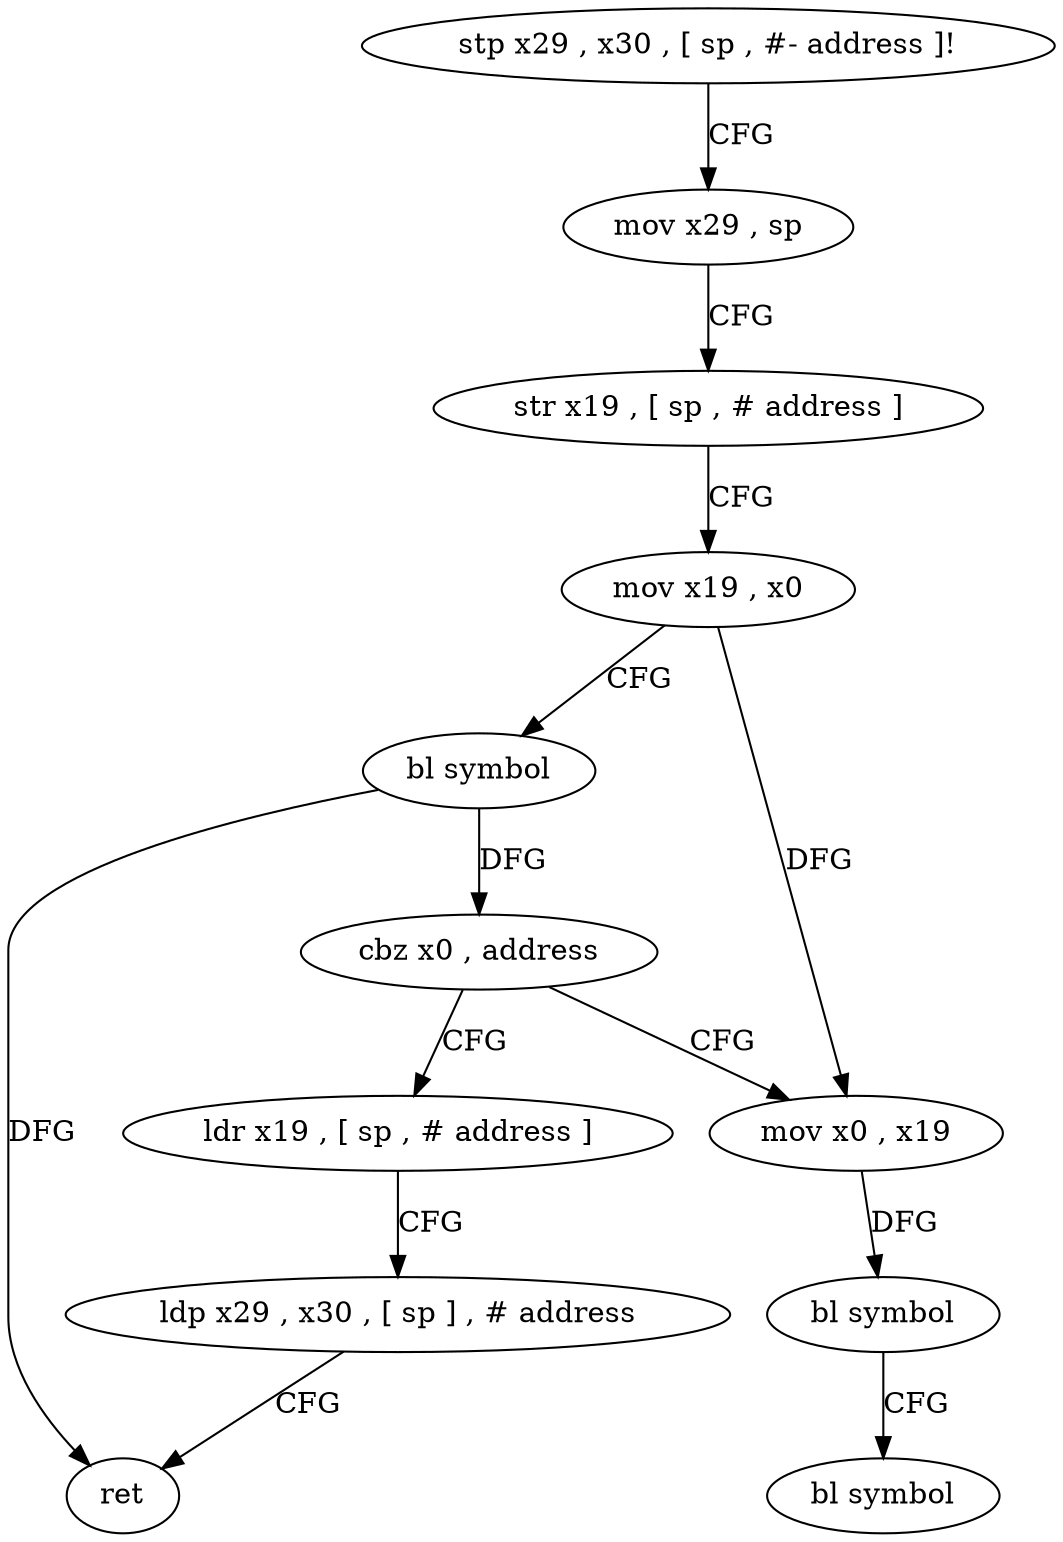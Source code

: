 digraph "func" {
"4262644" [label = "stp x29 , x30 , [ sp , #- address ]!" ]
"4262648" [label = "mov x29 , sp" ]
"4262652" [label = "str x19 , [ sp , # address ]" ]
"4262656" [label = "mov x19 , x0" ]
"4262660" [label = "bl symbol" ]
"4262664" [label = "cbz x0 , address" ]
"4262680" [label = "mov x0 , x19" ]
"4262668" [label = "ldr x19 , [ sp , # address ]" ]
"4262684" [label = "bl symbol" ]
"4262688" [label = "bl symbol" ]
"4262672" [label = "ldp x29 , x30 , [ sp ] , # address" ]
"4262676" [label = "ret" ]
"4262644" -> "4262648" [ label = "CFG" ]
"4262648" -> "4262652" [ label = "CFG" ]
"4262652" -> "4262656" [ label = "CFG" ]
"4262656" -> "4262660" [ label = "CFG" ]
"4262656" -> "4262680" [ label = "DFG" ]
"4262660" -> "4262664" [ label = "DFG" ]
"4262660" -> "4262676" [ label = "DFG" ]
"4262664" -> "4262680" [ label = "CFG" ]
"4262664" -> "4262668" [ label = "CFG" ]
"4262680" -> "4262684" [ label = "DFG" ]
"4262668" -> "4262672" [ label = "CFG" ]
"4262684" -> "4262688" [ label = "CFG" ]
"4262672" -> "4262676" [ label = "CFG" ]
}
